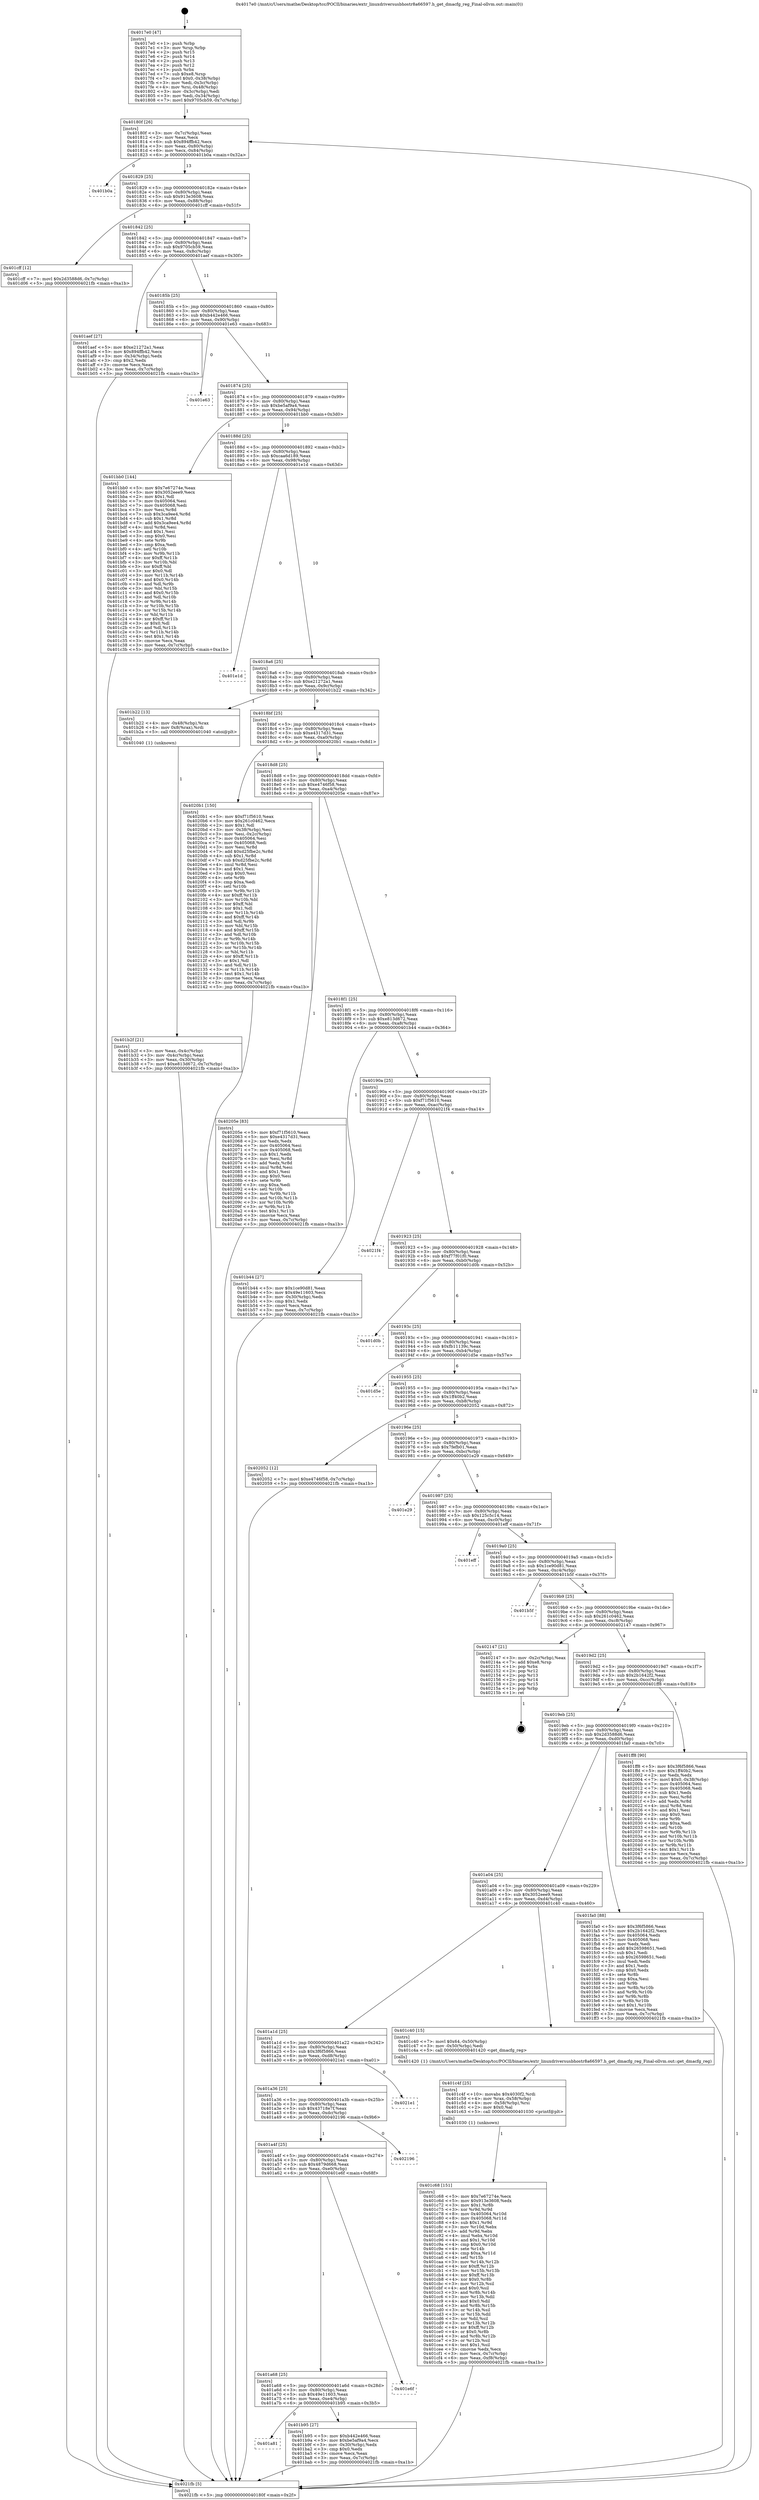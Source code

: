 digraph "0x4017e0" {
  label = "0x4017e0 (/mnt/c/Users/mathe/Desktop/tcc/POCII/binaries/extr_linuxdriversusbhostr8a66597.h_get_dmacfg_reg_Final-ollvm.out::main(0))"
  labelloc = "t"
  node[shape=record]

  Entry [label="",width=0.3,height=0.3,shape=circle,fillcolor=black,style=filled]
  "0x40180f" [label="{
     0x40180f [26]\l
     | [instrs]\l
     &nbsp;&nbsp;0x40180f \<+3\>: mov -0x7c(%rbp),%eax\l
     &nbsp;&nbsp;0x401812 \<+2\>: mov %eax,%ecx\l
     &nbsp;&nbsp;0x401814 \<+6\>: sub $0x894ffb42,%ecx\l
     &nbsp;&nbsp;0x40181a \<+3\>: mov %eax,-0x80(%rbp)\l
     &nbsp;&nbsp;0x40181d \<+6\>: mov %ecx,-0x84(%rbp)\l
     &nbsp;&nbsp;0x401823 \<+6\>: je 0000000000401b0a \<main+0x32a\>\l
  }"]
  "0x401b0a" [label="{
     0x401b0a\l
  }", style=dashed]
  "0x401829" [label="{
     0x401829 [25]\l
     | [instrs]\l
     &nbsp;&nbsp;0x401829 \<+5\>: jmp 000000000040182e \<main+0x4e\>\l
     &nbsp;&nbsp;0x40182e \<+3\>: mov -0x80(%rbp),%eax\l
     &nbsp;&nbsp;0x401831 \<+5\>: sub $0x913e3608,%eax\l
     &nbsp;&nbsp;0x401836 \<+6\>: mov %eax,-0x88(%rbp)\l
     &nbsp;&nbsp;0x40183c \<+6\>: je 0000000000401cff \<main+0x51f\>\l
  }"]
  Exit [label="",width=0.3,height=0.3,shape=circle,fillcolor=black,style=filled,peripheries=2]
  "0x401cff" [label="{
     0x401cff [12]\l
     | [instrs]\l
     &nbsp;&nbsp;0x401cff \<+7\>: movl $0x2d3588d6,-0x7c(%rbp)\l
     &nbsp;&nbsp;0x401d06 \<+5\>: jmp 00000000004021fb \<main+0xa1b\>\l
  }"]
  "0x401842" [label="{
     0x401842 [25]\l
     | [instrs]\l
     &nbsp;&nbsp;0x401842 \<+5\>: jmp 0000000000401847 \<main+0x67\>\l
     &nbsp;&nbsp;0x401847 \<+3\>: mov -0x80(%rbp),%eax\l
     &nbsp;&nbsp;0x40184a \<+5\>: sub $0x9705cb59,%eax\l
     &nbsp;&nbsp;0x40184f \<+6\>: mov %eax,-0x8c(%rbp)\l
     &nbsp;&nbsp;0x401855 \<+6\>: je 0000000000401aef \<main+0x30f\>\l
  }"]
  "0x401c68" [label="{
     0x401c68 [151]\l
     | [instrs]\l
     &nbsp;&nbsp;0x401c68 \<+5\>: mov $0x7e67274e,%ecx\l
     &nbsp;&nbsp;0x401c6d \<+5\>: mov $0x913e3608,%edx\l
     &nbsp;&nbsp;0x401c72 \<+3\>: mov $0x1,%r8b\l
     &nbsp;&nbsp;0x401c75 \<+3\>: xor %r9d,%r9d\l
     &nbsp;&nbsp;0x401c78 \<+8\>: mov 0x405064,%r10d\l
     &nbsp;&nbsp;0x401c80 \<+8\>: mov 0x405068,%r11d\l
     &nbsp;&nbsp;0x401c88 \<+4\>: sub $0x1,%r9d\l
     &nbsp;&nbsp;0x401c8c \<+3\>: mov %r10d,%ebx\l
     &nbsp;&nbsp;0x401c8f \<+3\>: add %r9d,%ebx\l
     &nbsp;&nbsp;0x401c92 \<+4\>: imul %ebx,%r10d\l
     &nbsp;&nbsp;0x401c96 \<+4\>: and $0x1,%r10d\l
     &nbsp;&nbsp;0x401c9a \<+4\>: cmp $0x0,%r10d\l
     &nbsp;&nbsp;0x401c9e \<+4\>: sete %r14b\l
     &nbsp;&nbsp;0x401ca2 \<+4\>: cmp $0xa,%r11d\l
     &nbsp;&nbsp;0x401ca6 \<+4\>: setl %r15b\l
     &nbsp;&nbsp;0x401caa \<+3\>: mov %r14b,%r12b\l
     &nbsp;&nbsp;0x401cad \<+4\>: xor $0xff,%r12b\l
     &nbsp;&nbsp;0x401cb1 \<+3\>: mov %r15b,%r13b\l
     &nbsp;&nbsp;0x401cb4 \<+4\>: xor $0xff,%r13b\l
     &nbsp;&nbsp;0x401cb8 \<+4\>: xor $0x0,%r8b\l
     &nbsp;&nbsp;0x401cbc \<+3\>: mov %r12b,%sil\l
     &nbsp;&nbsp;0x401cbf \<+4\>: and $0x0,%sil\l
     &nbsp;&nbsp;0x401cc3 \<+3\>: and %r8b,%r14b\l
     &nbsp;&nbsp;0x401cc6 \<+3\>: mov %r13b,%dil\l
     &nbsp;&nbsp;0x401cc9 \<+4\>: and $0x0,%dil\l
     &nbsp;&nbsp;0x401ccd \<+3\>: and %r8b,%r15b\l
     &nbsp;&nbsp;0x401cd0 \<+3\>: or %r14b,%sil\l
     &nbsp;&nbsp;0x401cd3 \<+3\>: or %r15b,%dil\l
     &nbsp;&nbsp;0x401cd6 \<+3\>: xor %dil,%sil\l
     &nbsp;&nbsp;0x401cd9 \<+3\>: or %r13b,%r12b\l
     &nbsp;&nbsp;0x401cdc \<+4\>: xor $0xff,%r12b\l
     &nbsp;&nbsp;0x401ce0 \<+4\>: or $0x0,%r8b\l
     &nbsp;&nbsp;0x401ce4 \<+3\>: and %r8b,%r12b\l
     &nbsp;&nbsp;0x401ce7 \<+3\>: or %r12b,%sil\l
     &nbsp;&nbsp;0x401cea \<+4\>: test $0x1,%sil\l
     &nbsp;&nbsp;0x401cee \<+3\>: cmovne %edx,%ecx\l
     &nbsp;&nbsp;0x401cf1 \<+3\>: mov %ecx,-0x7c(%rbp)\l
     &nbsp;&nbsp;0x401cf4 \<+6\>: mov %eax,-0xf8(%rbp)\l
     &nbsp;&nbsp;0x401cfa \<+5\>: jmp 00000000004021fb \<main+0xa1b\>\l
  }"]
  "0x401aef" [label="{
     0x401aef [27]\l
     | [instrs]\l
     &nbsp;&nbsp;0x401aef \<+5\>: mov $0xe21272a1,%eax\l
     &nbsp;&nbsp;0x401af4 \<+5\>: mov $0x894ffb42,%ecx\l
     &nbsp;&nbsp;0x401af9 \<+3\>: mov -0x34(%rbp),%edx\l
     &nbsp;&nbsp;0x401afc \<+3\>: cmp $0x2,%edx\l
     &nbsp;&nbsp;0x401aff \<+3\>: cmovne %ecx,%eax\l
     &nbsp;&nbsp;0x401b02 \<+3\>: mov %eax,-0x7c(%rbp)\l
     &nbsp;&nbsp;0x401b05 \<+5\>: jmp 00000000004021fb \<main+0xa1b\>\l
  }"]
  "0x40185b" [label="{
     0x40185b [25]\l
     | [instrs]\l
     &nbsp;&nbsp;0x40185b \<+5\>: jmp 0000000000401860 \<main+0x80\>\l
     &nbsp;&nbsp;0x401860 \<+3\>: mov -0x80(%rbp),%eax\l
     &nbsp;&nbsp;0x401863 \<+5\>: sub $0xb442e466,%eax\l
     &nbsp;&nbsp;0x401868 \<+6\>: mov %eax,-0x90(%rbp)\l
     &nbsp;&nbsp;0x40186e \<+6\>: je 0000000000401e63 \<main+0x683\>\l
  }"]
  "0x4021fb" [label="{
     0x4021fb [5]\l
     | [instrs]\l
     &nbsp;&nbsp;0x4021fb \<+5\>: jmp 000000000040180f \<main+0x2f\>\l
  }"]
  "0x4017e0" [label="{
     0x4017e0 [47]\l
     | [instrs]\l
     &nbsp;&nbsp;0x4017e0 \<+1\>: push %rbp\l
     &nbsp;&nbsp;0x4017e1 \<+3\>: mov %rsp,%rbp\l
     &nbsp;&nbsp;0x4017e4 \<+2\>: push %r15\l
     &nbsp;&nbsp;0x4017e6 \<+2\>: push %r14\l
     &nbsp;&nbsp;0x4017e8 \<+2\>: push %r13\l
     &nbsp;&nbsp;0x4017ea \<+2\>: push %r12\l
     &nbsp;&nbsp;0x4017ec \<+1\>: push %rbx\l
     &nbsp;&nbsp;0x4017ed \<+7\>: sub $0xe8,%rsp\l
     &nbsp;&nbsp;0x4017f4 \<+7\>: movl $0x0,-0x38(%rbp)\l
     &nbsp;&nbsp;0x4017fb \<+3\>: mov %edi,-0x3c(%rbp)\l
     &nbsp;&nbsp;0x4017fe \<+4\>: mov %rsi,-0x48(%rbp)\l
     &nbsp;&nbsp;0x401802 \<+3\>: mov -0x3c(%rbp),%edi\l
     &nbsp;&nbsp;0x401805 \<+3\>: mov %edi,-0x34(%rbp)\l
     &nbsp;&nbsp;0x401808 \<+7\>: movl $0x9705cb59,-0x7c(%rbp)\l
  }"]
  "0x401c4f" [label="{
     0x401c4f [25]\l
     | [instrs]\l
     &nbsp;&nbsp;0x401c4f \<+10\>: movabs $0x4030f2,%rdi\l
     &nbsp;&nbsp;0x401c59 \<+4\>: mov %rax,-0x58(%rbp)\l
     &nbsp;&nbsp;0x401c5d \<+4\>: mov -0x58(%rbp),%rsi\l
     &nbsp;&nbsp;0x401c61 \<+2\>: mov $0x0,%al\l
     &nbsp;&nbsp;0x401c63 \<+5\>: call 0000000000401030 \<printf@plt\>\l
     | [calls]\l
     &nbsp;&nbsp;0x401030 \{1\} (unknown)\l
  }"]
  "0x401e63" [label="{
     0x401e63\l
  }", style=dashed]
  "0x401874" [label="{
     0x401874 [25]\l
     | [instrs]\l
     &nbsp;&nbsp;0x401874 \<+5\>: jmp 0000000000401879 \<main+0x99\>\l
     &nbsp;&nbsp;0x401879 \<+3\>: mov -0x80(%rbp),%eax\l
     &nbsp;&nbsp;0x40187c \<+5\>: sub $0xbe5af9a4,%eax\l
     &nbsp;&nbsp;0x401881 \<+6\>: mov %eax,-0x94(%rbp)\l
     &nbsp;&nbsp;0x401887 \<+6\>: je 0000000000401bb0 \<main+0x3d0\>\l
  }"]
  "0x401a81" [label="{
     0x401a81\l
  }", style=dashed]
  "0x401bb0" [label="{
     0x401bb0 [144]\l
     | [instrs]\l
     &nbsp;&nbsp;0x401bb0 \<+5\>: mov $0x7e67274e,%eax\l
     &nbsp;&nbsp;0x401bb5 \<+5\>: mov $0x3052eee9,%ecx\l
     &nbsp;&nbsp;0x401bba \<+2\>: mov $0x1,%dl\l
     &nbsp;&nbsp;0x401bbc \<+7\>: mov 0x405064,%esi\l
     &nbsp;&nbsp;0x401bc3 \<+7\>: mov 0x405068,%edi\l
     &nbsp;&nbsp;0x401bca \<+3\>: mov %esi,%r8d\l
     &nbsp;&nbsp;0x401bcd \<+7\>: sub $0x3ca9ee4,%r8d\l
     &nbsp;&nbsp;0x401bd4 \<+4\>: sub $0x1,%r8d\l
     &nbsp;&nbsp;0x401bd8 \<+7\>: add $0x3ca9ee4,%r8d\l
     &nbsp;&nbsp;0x401bdf \<+4\>: imul %r8d,%esi\l
     &nbsp;&nbsp;0x401be3 \<+3\>: and $0x1,%esi\l
     &nbsp;&nbsp;0x401be6 \<+3\>: cmp $0x0,%esi\l
     &nbsp;&nbsp;0x401be9 \<+4\>: sete %r9b\l
     &nbsp;&nbsp;0x401bed \<+3\>: cmp $0xa,%edi\l
     &nbsp;&nbsp;0x401bf0 \<+4\>: setl %r10b\l
     &nbsp;&nbsp;0x401bf4 \<+3\>: mov %r9b,%r11b\l
     &nbsp;&nbsp;0x401bf7 \<+4\>: xor $0xff,%r11b\l
     &nbsp;&nbsp;0x401bfb \<+3\>: mov %r10b,%bl\l
     &nbsp;&nbsp;0x401bfe \<+3\>: xor $0xff,%bl\l
     &nbsp;&nbsp;0x401c01 \<+3\>: xor $0x0,%dl\l
     &nbsp;&nbsp;0x401c04 \<+3\>: mov %r11b,%r14b\l
     &nbsp;&nbsp;0x401c07 \<+4\>: and $0x0,%r14b\l
     &nbsp;&nbsp;0x401c0b \<+3\>: and %dl,%r9b\l
     &nbsp;&nbsp;0x401c0e \<+3\>: mov %bl,%r15b\l
     &nbsp;&nbsp;0x401c11 \<+4\>: and $0x0,%r15b\l
     &nbsp;&nbsp;0x401c15 \<+3\>: and %dl,%r10b\l
     &nbsp;&nbsp;0x401c18 \<+3\>: or %r9b,%r14b\l
     &nbsp;&nbsp;0x401c1b \<+3\>: or %r10b,%r15b\l
     &nbsp;&nbsp;0x401c1e \<+3\>: xor %r15b,%r14b\l
     &nbsp;&nbsp;0x401c21 \<+3\>: or %bl,%r11b\l
     &nbsp;&nbsp;0x401c24 \<+4\>: xor $0xff,%r11b\l
     &nbsp;&nbsp;0x401c28 \<+3\>: or $0x0,%dl\l
     &nbsp;&nbsp;0x401c2b \<+3\>: and %dl,%r11b\l
     &nbsp;&nbsp;0x401c2e \<+3\>: or %r11b,%r14b\l
     &nbsp;&nbsp;0x401c31 \<+4\>: test $0x1,%r14b\l
     &nbsp;&nbsp;0x401c35 \<+3\>: cmovne %ecx,%eax\l
     &nbsp;&nbsp;0x401c38 \<+3\>: mov %eax,-0x7c(%rbp)\l
     &nbsp;&nbsp;0x401c3b \<+5\>: jmp 00000000004021fb \<main+0xa1b\>\l
  }"]
  "0x40188d" [label="{
     0x40188d [25]\l
     | [instrs]\l
     &nbsp;&nbsp;0x40188d \<+5\>: jmp 0000000000401892 \<main+0xb2\>\l
     &nbsp;&nbsp;0x401892 \<+3\>: mov -0x80(%rbp),%eax\l
     &nbsp;&nbsp;0x401895 \<+5\>: sub $0xcaa6d189,%eax\l
     &nbsp;&nbsp;0x40189a \<+6\>: mov %eax,-0x98(%rbp)\l
     &nbsp;&nbsp;0x4018a0 \<+6\>: je 0000000000401e1d \<main+0x63d\>\l
  }"]
  "0x401b95" [label="{
     0x401b95 [27]\l
     | [instrs]\l
     &nbsp;&nbsp;0x401b95 \<+5\>: mov $0xb442e466,%eax\l
     &nbsp;&nbsp;0x401b9a \<+5\>: mov $0xbe5af9a4,%ecx\l
     &nbsp;&nbsp;0x401b9f \<+3\>: mov -0x30(%rbp),%edx\l
     &nbsp;&nbsp;0x401ba2 \<+3\>: cmp $0x0,%edx\l
     &nbsp;&nbsp;0x401ba5 \<+3\>: cmove %ecx,%eax\l
     &nbsp;&nbsp;0x401ba8 \<+3\>: mov %eax,-0x7c(%rbp)\l
     &nbsp;&nbsp;0x401bab \<+5\>: jmp 00000000004021fb \<main+0xa1b\>\l
  }"]
  "0x401e1d" [label="{
     0x401e1d\l
  }", style=dashed]
  "0x4018a6" [label="{
     0x4018a6 [25]\l
     | [instrs]\l
     &nbsp;&nbsp;0x4018a6 \<+5\>: jmp 00000000004018ab \<main+0xcb\>\l
     &nbsp;&nbsp;0x4018ab \<+3\>: mov -0x80(%rbp),%eax\l
     &nbsp;&nbsp;0x4018ae \<+5\>: sub $0xe21272a1,%eax\l
     &nbsp;&nbsp;0x4018b3 \<+6\>: mov %eax,-0x9c(%rbp)\l
     &nbsp;&nbsp;0x4018b9 \<+6\>: je 0000000000401b22 \<main+0x342\>\l
  }"]
  "0x401a68" [label="{
     0x401a68 [25]\l
     | [instrs]\l
     &nbsp;&nbsp;0x401a68 \<+5\>: jmp 0000000000401a6d \<main+0x28d\>\l
     &nbsp;&nbsp;0x401a6d \<+3\>: mov -0x80(%rbp),%eax\l
     &nbsp;&nbsp;0x401a70 \<+5\>: sub $0x49e11603,%eax\l
     &nbsp;&nbsp;0x401a75 \<+6\>: mov %eax,-0xe4(%rbp)\l
     &nbsp;&nbsp;0x401a7b \<+6\>: je 0000000000401b95 \<main+0x3b5\>\l
  }"]
  "0x401b22" [label="{
     0x401b22 [13]\l
     | [instrs]\l
     &nbsp;&nbsp;0x401b22 \<+4\>: mov -0x48(%rbp),%rax\l
     &nbsp;&nbsp;0x401b26 \<+4\>: mov 0x8(%rax),%rdi\l
     &nbsp;&nbsp;0x401b2a \<+5\>: call 0000000000401040 \<atoi@plt\>\l
     | [calls]\l
     &nbsp;&nbsp;0x401040 \{1\} (unknown)\l
  }"]
  "0x4018bf" [label="{
     0x4018bf [25]\l
     | [instrs]\l
     &nbsp;&nbsp;0x4018bf \<+5\>: jmp 00000000004018c4 \<main+0xe4\>\l
     &nbsp;&nbsp;0x4018c4 \<+3\>: mov -0x80(%rbp),%eax\l
     &nbsp;&nbsp;0x4018c7 \<+5\>: sub $0xe4317d31,%eax\l
     &nbsp;&nbsp;0x4018cc \<+6\>: mov %eax,-0xa0(%rbp)\l
     &nbsp;&nbsp;0x4018d2 \<+6\>: je 00000000004020b1 \<main+0x8d1\>\l
  }"]
  "0x401b2f" [label="{
     0x401b2f [21]\l
     | [instrs]\l
     &nbsp;&nbsp;0x401b2f \<+3\>: mov %eax,-0x4c(%rbp)\l
     &nbsp;&nbsp;0x401b32 \<+3\>: mov -0x4c(%rbp),%eax\l
     &nbsp;&nbsp;0x401b35 \<+3\>: mov %eax,-0x30(%rbp)\l
     &nbsp;&nbsp;0x401b38 \<+7\>: movl $0xe813d672,-0x7c(%rbp)\l
     &nbsp;&nbsp;0x401b3f \<+5\>: jmp 00000000004021fb \<main+0xa1b\>\l
  }"]
  "0x401e6f" [label="{
     0x401e6f\l
  }", style=dashed]
  "0x4020b1" [label="{
     0x4020b1 [150]\l
     | [instrs]\l
     &nbsp;&nbsp;0x4020b1 \<+5\>: mov $0xf71f5610,%eax\l
     &nbsp;&nbsp;0x4020b6 \<+5\>: mov $0x261c0462,%ecx\l
     &nbsp;&nbsp;0x4020bb \<+2\>: mov $0x1,%dl\l
     &nbsp;&nbsp;0x4020bd \<+3\>: mov -0x38(%rbp),%esi\l
     &nbsp;&nbsp;0x4020c0 \<+3\>: mov %esi,-0x2c(%rbp)\l
     &nbsp;&nbsp;0x4020c3 \<+7\>: mov 0x405064,%esi\l
     &nbsp;&nbsp;0x4020ca \<+7\>: mov 0x405068,%edi\l
     &nbsp;&nbsp;0x4020d1 \<+3\>: mov %esi,%r8d\l
     &nbsp;&nbsp;0x4020d4 \<+7\>: add $0xd25fbe2c,%r8d\l
     &nbsp;&nbsp;0x4020db \<+4\>: sub $0x1,%r8d\l
     &nbsp;&nbsp;0x4020df \<+7\>: sub $0xd25fbe2c,%r8d\l
     &nbsp;&nbsp;0x4020e6 \<+4\>: imul %r8d,%esi\l
     &nbsp;&nbsp;0x4020ea \<+3\>: and $0x1,%esi\l
     &nbsp;&nbsp;0x4020ed \<+3\>: cmp $0x0,%esi\l
     &nbsp;&nbsp;0x4020f0 \<+4\>: sete %r9b\l
     &nbsp;&nbsp;0x4020f4 \<+3\>: cmp $0xa,%edi\l
     &nbsp;&nbsp;0x4020f7 \<+4\>: setl %r10b\l
     &nbsp;&nbsp;0x4020fb \<+3\>: mov %r9b,%r11b\l
     &nbsp;&nbsp;0x4020fe \<+4\>: xor $0xff,%r11b\l
     &nbsp;&nbsp;0x402102 \<+3\>: mov %r10b,%bl\l
     &nbsp;&nbsp;0x402105 \<+3\>: xor $0xff,%bl\l
     &nbsp;&nbsp;0x402108 \<+3\>: xor $0x1,%dl\l
     &nbsp;&nbsp;0x40210b \<+3\>: mov %r11b,%r14b\l
     &nbsp;&nbsp;0x40210e \<+4\>: and $0xff,%r14b\l
     &nbsp;&nbsp;0x402112 \<+3\>: and %dl,%r9b\l
     &nbsp;&nbsp;0x402115 \<+3\>: mov %bl,%r15b\l
     &nbsp;&nbsp;0x402118 \<+4\>: and $0xff,%r15b\l
     &nbsp;&nbsp;0x40211c \<+3\>: and %dl,%r10b\l
     &nbsp;&nbsp;0x40211f \<+3\>: or %r9b,%r14b\l
     &nbsp;&nbsp;0x402122 \<+3\>: or %r10b,%r15b\l
     &nbsp;&nbsp;0x402125 \<+3\>: xor %r15b,%r14b\l
     &nbsp;&nbsp;0x402128 \<+3\>: or %bl,%r11b\l
     &nbsp;&nbsp;0x40212b \<+4\>: xor $0xff,%r11b\l
     &nbsp;&nbsp;0x40212f \<+3\>: or $0x1,%dl\l
     &nbsp;&nbsp;0x402132 \<+3\>: and %dl,%r11b\l
     &nbsp;&nbsp;0x402135 \<+3\>: or %r11b,%r14b\l
     &nbsp;&nbsp;0x402138 \<+4\>: test $0x1,%r14b\l
     &nbsp;&nbsp;0x40213c \<+3\>: cmovne %ecx,%eax\l
     &nbsp;&nbsp;0x40213f \<+3\>: mov %eax,-0x7c(%rbp)\l
     &nbsp;&nbsp;0x402142 \<+5\>: jmp 00000000004021fb \<main+0xa1b\>\l
  }"]
  "0x4018d8" [label="{
     0x4018d8 [25]\l
     | [instrs]\l
     &nbsp;&nbsp;0x4018d8 \<+5\>: jmp 00000000004018dd \<main+0xfd\>\l
     &nbsp;&nbsp;0x4018dd \<+3\>: mov -0x80(%rbp),%eax\l
     &nbsp;&nbsp;0x4018e0 \<+5\>: sub $0xe4746f58,%eax\l
     &nbsp;&nbsp;0x4018e5 \<+6\>: mov %eax,-0xa4(%rbp)\l
     &nbsp;&nbsp;0x4018eb \<+6\>: je 000000000040205e \<main+0x87e\>\l
  }"]
  "0x401a4f" [label="{
     0x401a4f [25]\l
     | [instrs]\l
     &nbsp;&nbsp;0x401a4f \<+5\>: jmp 0000000000401a54 \<main+0x274\>\l
     &nbsp;&nbsp;0x401a54 \<+3\>: mov -0x80(%rbp),%eax\l
     &nbsp;&nbsp;0x401a57 \<+5\>: sub $0x4879d668,%eax\l
     &nbsp;&nbsp;0x401a5c \<+6\>: mov %eax,-0xe0(%rbp)\l
     &nbsp;&nbsp;0x401a62 \<+6\>: je 0000000000401e6f \<main+0x68f\>\l
  }"]
  "0x40205e" [label="{
     0x40205e [83]\l
     | [instrs]\l
     &nbsp;&nbsp;0x40205e \<+5\>: mov $0xf71f5610,%eax\l
     &nbsp;&nbsp;0x402063 \<+5\>: mov $0xe4317d31,%ecx\l
     &nbsp;&nbsp;0x402068 \<+2\>: xor %edx,%edx\l
     &nbsp;&nbsp;0x40206a \<+7\>: mov 0x405064,%esi\l
     &nbsp;&nbsp;0x402071 \<+7\>: mov 0x405068,%edi\l
     &nbsp;&nbsp;0x402078 \<+3\>: sub $0x1,%edx\l
     &nbsp;&nbsp;0x40207b \<+3\>: mov %esi,%r8d\l
     &nbsp;&nbsp;0x40207e \<+3\>: add %edx,%r8d\l
     &nbsp;&nbsp;0x402081 \<+4\>: imul %r8d,%esi\l
     &nbsp;&nbsp;0x402085 \<+3\>: and $0x1,%esi\l
     &nbsp;&nbsp;0x402088 \<+3\>: cmp $0x0,%esi\l
     &nbsp;&nbsp;0x40208b \<+4\>: sete %r9b\l
     &nbsp;&nbsp;0x40208f \<+3\>: cmp $0xa,%edi\l
     &nbsp;&nbsp;0x402092 \<+4\>: setl %r10b\l
     &nbsp;&nbsp;0x402096 \<+3\>: mov %r9b,%r11b\l
     &nbsp;&nbsp;0x402099 \<+3\>: and %r10b,%r11b\l
     &nbsp;&nbsp;0x40209c \<+3\>: xor %r10b,%r9b\l
     &nbsp;&nbsp;0x40209f \<+3\>: or %r9b,%r11b\l
     &nbsp;&nbsp;0x4020a2 \<+4\>: test $0x1,%r11b\l
     &nbsp;&nbsp;0x4020a6 \<+3\>: cmovne %ecx,%eax\l
     &nbsp;&nbsp;0x4020a9 \<+3\>: mov %eax,-0x7c(%rbp)\l
     &nbsp;&nbsp;0x4020ac \<+5\>: jmp 00000000004021fb \<main+0xa1b\>\l
  }"]
  "0x4018f1" [label="{
     0x4018f1 [25]\l
     | [instrs]\l
     &nbsp;&nbsp;0x4018f1 \<+5\>: jmp 00000000004018f6 \<main+0x116\>\l
     &nbsp;&nbsp;0x4018f6 \<+3\>: mov -0x80(%rbp),%eax\l
     &nbsp;&nbsp;0x4018f9 \<+5\>: sub $0xe813d672,%eax\l
     &nbsp;&nbsp;0x4018fe \<+6\>: mov %eax,-0xa8(%rbp)\l
     &nbsp;&nbsp;0x401904 \<+6\>: je 0000000000401b44 \<main+0x364\>\l
  }"]
  "0x402196" [label="{
     0x402196\l
  }", style=dashed]
  "0x401b44" [label="{
     0x401b44 [27]\l
     | [instrs]\l
     &nbsp;&nbsp;0x401b44 \<+5\>: mov $0x1ce90d81,%eax\l
     &nbsp;&nbsp;0x401b49 \<+5\>: mov $0x49e11603,%ecx\l
     &nbsp;&nbsp;0x401b4e \<+3\>: mov -0x30(%rbp),%edx\l
     &nbsp;&nbsp;0x401b51 \<+3\>: cmp $0x1,%edx\l
     &nbsp;&nbsp;0x401b54 \<+3\>: cmovl %ecx,%eax\l
     &nbsp;&nbsp;0x401b57 \<+3\>: mov %eax,-0x7c(%rbp)\l
     &nbsp;&nbsp;0x401b5a \<+5\>: jmp 00000000004021fb \<main+0xa1b\>\l
  }"]
  "0x40190a" [label="{
     0x40190a [25]\l
     | [instrs]\l
     &nbsp;&nbsp;0x40190a \<+5\>: jmp 000000000040190f \<main+0x12f\>\l
     &nbsp;&nbsp;0x40190f \<+3\>: mov -0x80(%rbp),%eax\l
     &nbsp;&nbsp;0x401912 \<+5\>: sub $0xf71f5610,%eax\l
     &nbsp;&nbsp;0x401917 \<+6\>: mov %eax,-0xac(%rbp)\l
     &nbsp;&nbsp;0x40191d \<+6\>: je 00000000004021f4 \<main+0xa14\>\l
  }"]
  "0x401a36" [label="{
     0x401a36 [25]\l
     | [instrs]\l
     &nbsp;&nbsp;0x401a36 \<+5\>: jmp 0000000000401a3b \<main+0x25b\>\l
     &nbsp;&nbsp;0x401a3b \<+3\>: mov -0x80(%rbp),%eax\l
     &nbsp;&nbsp;0x401a3e \<+5\>: sub $0x43718e7f,%eax\l
     &nbsp;&nbsp;0x401a43 \<+6\>: mov %eax,-0xdc(%rbp)\l
     &nbsp;&nbsp;0x401a49 \<+6\>: je 0000000000402196 \<main+0x9b6\>\l
  }"]
  "0x4021f4" [label="{
     0x4021f4\l
  }", style=dashed]
  "0x401923" [label="{
     0x401923 [25]\l
     | [instrs]\l
     &nbsp;&nbsp;0x401923 \<+5\>: jmp 0000000000401928 \<main+0x148\>\l
     &nbsp;&nbsp;0x401928 \<+3\>: mov -0x80(%rbp),%eax\l
     &nbsp;&nbsp;0x40192b \<+5\>: sub $0xf77f01f0,%eax\l
     &nbsp;&nbsp;0x401930 \<+6\>: mov %eax,-0xb0(%rbp)\l
     &nbsp;&nbsp;0x401936 \<+6\>: je 0000000000401d0b \<main+0x52b\>\l
  }"]
  "0x4021e1" [label="{
     0x4021e1\l
  }", style=dashed]
  "0x401d0b" [label="{
     0x401d0b\l
  }", style=dashed]
  "0x40193c" [label="{
     0x40193c [25]\l
     | [instrs]\l
     &nbsp;&nbsp;0x40193c \<+5\>: jmp 0000000000401941 \<main+0x161\>\l
     &nbsp;&nbsp;0x401941 \<+3\>: mov -0x80(%rbp),%eax\l
     &nbsp;&nbsp;0x401944 \<+5\>: sub $0xfb11139c,%eax\l
     &nbsp;&nbsp;0x401949 \<+6\>: mov %eax,-0xb4(%rbp)\l
     &nbsp;&nbsp;0x40194f \<+6\>: je 0000000000401d5e \<main+0x57e\>\l
  }"]
  "0x401a1d" [label="{
     0x401a1d [25]\l
     | [instrs]\l
     &nbsp;&nbsp;0x401a1d \<+5\>: jmp 0000000000401a22 \<main+0x242\>\l
     &nbsp;&nbsp;0x401a22 \<+3\>: mov -0x80(%rbp),%eax\l
     &nbsp;&nbsp;0x401a25 \<+5\>: sub $0x3f6f5866,%eax\l
     &nbsp;&nbsp;0x401a2a \<+6\>: mov %eax,-0xd8(%rbp)\l
     &nbsp;&nbsp;0x401a30 \<+6\>: je 00000000004021e1 \<main+0xa01\>\l
  }"]
  "0x401d5e" [label="{
     0x401d5e\l
  }", style=dashed]
  "0x401955" [label="{
     0x401955 [25]\l
     | [instrs]\l
     &nbsp;&nbsp;0x401955 \<+5\>: jmp 000000000040195a \<main+0x17a\>\l
     &nbsp;&nbsp;0x40195a \<+3\>: mov -0x80(%rbp),%eax\l
     &nbsp;&nbsp;0x40195d \<+5\>: sub $0x1ff40b2,%eax\l
     &nbsp;&nbsp;0x401962 \<+6\>: mov %eax,-0xb8(%rbp)\l
     &nbsp;&nbsp;0x401968 \<+6\>: je 0000000000402052 \<main+0x872\>\l
  }"]
  "0x401c40" [label="{
     0x401c40 [15]\l
     | [instrs]\l
     &nbsp;&nbsp;0x401c40 \<+7\>: movl $0x64,-0x50(%rbp)\l
     &nbsp;&nbsp;0x401c47 \<+3\>: mov -0x50(%rbp),%edi\l
     &nbsp;&nbsp;0x401c4a \<+5\>: call 0000000000401420 \<get_dmacfg_reg\>\l
     | [calls]\l
     &nbsp;&nbsp;0x401420 \{1\} (/mnt/c/Users/mathe/Desktop/tcc/POCII/binaries/extr_linuxdriversusbhostr8a66597.h_get_dmacfg_reg_Final-ollvm.out::get_dmacfg_reg)\l
  }"]
  "0x402052" [label="{
     0x402052 [12]\l
     | [instrs]\l
     &nbsp;&nbsp;0x402052 \<+7\>: movl $0xe4746f58,-0x7c(%rbp)\l
     &nbsp;&nbsp;0x402059 \<+5\>: jmp 00000000004021fb \<main+0xa1b\>\l
  }"]
  "0x40196e" [label="{
     0x40196e [25]\l
     | [instrs]\l
     &nbsp;&nbsp;0x40196e \<+5\>: jmp 0000000000401973 \<main+0x193\>\l
     &nbsp;&nbsp;0x401973 \<+3\>: mov -0x80(%rbp),%eax\l
     &nbsp;&nbsp;0x401976 \<+5\>: sub $0x7fefb01,%eax\l
     &nbsp;&nbsp;0x40197b \<+6\>: mov %eax,-0xbc(%rbp)\l
     &nbsp;&nbsp;0x401981 \<+6\>: je 0000000000401e29 \<main+0x649\>\l
  }"]
  "0x401a04" [label="{
     0x401a04 [25]\l
     | [instrs]\l
     &nbsp;&nbsp;0x401a04 \<+5\>: jmp 0000000000401a09 \<main+0x229\>\l
     &nbsp;&nbsp;0x401a09 \<+3\>: mov -0x80(%rbp),%eax\l
     &nbsp;&nbsp;0x401a0c \<+5\>: sub $0x3052eee9,%eax\l
     &nbsp;&nbsp;0x401a11 \<+6\>: mov %eax,-0xd4(%rbp)\l
     &nbsp;&nbsp;0x401a17 \<+6\>: je 0000000000401c40 \<main+0x460\>\l
  }"]
  "0x401e29" [label="{
     0x401e29\l
  }", style=dashed]
  "0x401987" [label="{
     0x401987 [25]\l
     | [instrs]\l
     &nbsp;&nbsp;0x401987 \<+5\>: jmp 000000000040198c \<main+0x1ac\>\l
     &nbsp;&nbsp;0x40198c \<+3\>: mov -0x80(%rbp),%eax\l
     &nbsp;&nbsp;0x40198f \<+5\>: sub $0x125c5c14,%eax\l
     &nbsp;&nbsp;0x401994 \<+6\>: mov %eax,-0xc0(%rbp)\l
     &nbsp;&nbsp;0x40199a \<+6\>: je 0000000000401eff \<main+0x71f\>\l
  }"]
  "0x401fa0" [label="{
     0x401fa0 [88]\l
     | [instrs]\l
     &nbsp;&nbsp;0x401fa0 \<+5\>: mov $0x3f6f5866,%eax\l
     &nbsp;&nbsp;0x401fa5 \<+5\>: mov $0x2b1642f2,%ecx\l
     &nbsp;&nbsp;0x401faa \<+7\>: mov 0x405064,%edx\l
     &nbsp;&nbsp;0x401fb1 \<+7\>: mov 0x405068,%esi\l
     &nbsp;&nbsp;0x401fb8 \<+2\>: mov %edx,%edi\l
     &nbsp;&nbsp;0x401fba \<+6\>: add $0x26598651,%edi\l
     &nbsp;&nbsp;0x401fc0 \<+3\>: sub $0x1,%edi\l
     &nbsp;&nbsp;0x401fc3 \<+6\>: sub $0x26598651,%edi\l
     &nbsp;&nbsp;0x401fc9 \<+3\>: imul %edi,%edx\l
     &nbsp;&nbsp;0x401fcc \<+3\>: and $0x1,%edx\l
     &nbsp;&nbsp;0x401fcf \<+3\>: cmp $0x0,%edx\l
     &nbsp;&nbsp;0x401fd2 \<+4\>: sete %r8b\l
     &nbsp;&nbsp;0x401fd6 \<+3\>: cmp $0xa,%esi\l
     &nbsp;&nbsp;0x401fd9 \<+4\>: setl %r9b\l
     &nbsp;&nbsp;0x401fdd \<+3\>: mov %r8b,%r10b\l
     &nbsp;&nbsp;0x401fe0 \<+3\>: and %r9b,%r10b\l
     &nbsp;&nbsp;0x401fe3 \<+3\>: xor %r9b,%r8b\l
     &nbsp;&nbsp;0x401fe6 \<+3\>: or %r8b,%r10b\l
     &nbsp;&nbsp;0x401fe9 \<+4\>: test $0x1,%r10b\l
     &nbsp;&nbsp;0x401fed \<+3\>: cmovne %ecx,%eax\l
     &nbsp;&nbsp;0x401ff0 \<+3\>: mov %eax,-0x7c(%rbp)\l
     &nbsp;&nbsp;0x401ff3 \<+5\>: jmp 00000000004021fb \<main+0xa1b\>\l
  }"]
  "0x401eff" [label="{
     0x401eff\l
  }", style=dashed]
  "0x4019a0" [label="{
     0x4019a0 [25]\l
     | [instrs]\l
     &nbsp;&nbsp;0x4019a0 \<+5\>: jmp 00000000004019a5 \<main+0x1c5\>\l
     &nbsp;&nbsp;0x4019a5 \<+3\>: mov -0x80(%rbp),%eax\l
     &nbsp;&nbsp;0x4019a8 \<+5\>: sub $0x1ce90d81,%eax\l
     &nbsp;&nbsp;0x4019ad \<+6\>: mov %eax,-0xc4(%rbp)\l
     &nbsp;&nbsp;0x4019b3 \<+6\>: je 0000000000401b5f \<main+0x37f\>\l
  }"]
  "0x4019eb" [label="{
     0x4019eb [25]\l
     | [instrs]\l
     &nbsp;&nbsp;0x4019eb \<+5\>: jmp 00000000004019f0 \<main+0x210\>\l
     &nbsp;&nbsp;0x4019f0 \<+3\>: mov -0x80(%rbp),%eax\l
     &nbsp;&nbsp;0x4019f3 \<+5\>: sub $0x2d3588d6,%eax\l
     &nbsp;&nbsp;0x4019f8 \<+6\>: mov %eax,-0xd0(%rbp)\l
     &nbsp;&nbsp;0x4019fe \<+6\>: je 0000000000401fa0 \<main+0x7c0\>\l
  }"]
  "0x401b5f" [label="{
     0x401b5f\l
  }", style=dashed]
  "0x4019b9" [label="{
     0x4019b9 [25]\l
     | [instrs]\l
     &nbsp;&nbsp;0x4019b9 \<+5\>: jmp 00000000004019be \<main+0x1de\>\l
     &nbsp;&nbsp;0x4019be \<+3\>: mov -0x80(%rbp),%eax\l
     &nbsp;&nbsp;0x4019c1 \<+5\>: sub $0x261c0462,%eax\l
     &nbsp;&nbsp;0x4019c6 \<+6\>: mov %eax,-0xc8(%rbp)\l
     &nbsp;&nbsp;0x4019cc \<+6\>: je 0000000000402147 \<main+0x967\>\l
  }"]
  "0x401ff8" [label="{
     0x401ff8 [90]\l
     | [instrs]\l
     &nbsp;&nbsp;0x401ff8 \<+5\>: mov $0x3f6f5866,%eax\l
     &nbsp;&nbsp;0x401ffd \<+5\>: mov $0x1ff40b2,%ecx\l
     &nbsp;&nbsp;0x402002 \<+2\>: xor %edx,%edx\l
     &nbsp;&nbsp;0x402004 \<+7\>: movl $0x0,-0x38(%rbp)\l
     &nbsp;&nbsp;0x40200b \<+7\>: mov 0x405064,%esi\l
     &nbsp;&nbsp;0x402012 \<+7\>: mov 0x405068,%edi\l
     &nbsp;&nbsp;0x402019 \<+3\>: sub $0x1,%edx\l
     &nbsp;&nbsp;0x40201c \<+3\>: mov %esi,%r8d\l
     &nbsp;&nbsp;0x40201f \<+3\>: add %edx,%r8d\l
     &nbsp;&nbsp;0x402022 \<+4\>: imul %r8d,%esi\l
     &nbsp;&nbsp;0x402026 \<+3\>: and $0x1,%esi\l
     &nbsp;&nbsp;0x402029 \<+3\>: cmp $0x0,%esi\l
     &nbsp;&nbsp;0x40202c \<+4\>: sete %r9b\l
     &nbsp;&nbsp;0x402030 \<+3\>: cmp $0xa,%edi\l
     &nbsp;&nbsp;0x402033 \<+4\>: setl %r10b\l
     &nbsp;&nbsp;0x402037 \<+3\>: mov %r9b,%r11b\l
     &nbsp;&nbsp;0x40203a \<+3\>: and %r10b,%r11b\l
     &nbsp;&nbsp;0x40203d \<+3\>: xor %r10b,%r9b\l
     &nbsp;&nbsp;0x402040 \<+3\>: or %r9b,%r11b\l
     &nbsp;&nbsp;0x402043 \<+4\>: test $0x1,%r11b\l
     &nbsp;&nbsp;0x402047 \<+3\>: cmovne %ecx,%eax\l
     &nbsp;&nbsp;0x40204a \<+3\>: mov %eax,-0x7c(%rbp)\l
     &nbsp;&nbsp;0x40204d \<+5\>: jmp 00000000004021fb \<main+0xa1b\>\l
  }"]
  "0x402147" [label="{
     0x402147 [21]\l
     | [instrs]\l
     &nbsp;&nbsp;0x402147 \<+3\>: mov -0x2c(%rbp),%eax\l
     &nbsp;&nbsp;0x40214a \<+7\>: add $0xe8,%rsp\l
     &nbsp;&nbsp;0x402151 \<+1\>: pop %rbx\l
     &nbsp;&nbsp;0x402152 \<+2\>: pop %r12\l
     &nbsp;&nbsp;0x402154 \<+2\>: pop %r13\l
     &nbsp;&nbsp;0x402156 \<+2\>: pop %r14\l
     &nbsp;&nbsp;0x402158 \<+2\>: pop %r15\l
     &nbsp;&nbsp;0x40215a \<+1\>: pop %rbp\l
     &nbsp;&nbsp;0x40215b \<+1\>: ret\l
  }"]
  "0x4019d2" [label="{
     0x4019d2 [25]\l
     | [instrs]\l
     &nbsp;&nbsp;0x4019d2 \<+5\>: jmp 00000000004019d7 \<main+0x1f7\>\l
     &nbsp;&nbsp;0x4019d7 \<+3\>: mov -0x80(%rbp),%eax\l
     &nbsp;&nbsp;0x4019da \<+5\>: sub $0x2b1642f2,%eax\l
     &nbsp;&nbsp;0x4019df \<+6\>: mov %eax,-0xcc(%rbp)\l
     &nbsp;&nbsp;0x4019e5 \<+6\>: je 0000000000401ff8 \<main+0x818\>\l
  }"]
  Entry -> "0x4017e0" [label=" 1"]
  "0x40180f" -> "0x401b0a" [label=" 0"]
  "0x40180f" -> "0x401829" [label=" 13"]
  "0x402147" -> Exit [label=" 1"]
  "0x401829" -> "0x401cff" [label=" 1"]
  "0x401829" -> "0x401842" [label=" 12"]
  "0x4020b1" -> "0x4021fb" [label=" 1"]
  "0x401842" -> "0x401aef" [label=" 1"]
  "0x401842" -> "0x40185b" [label=" 11"]
  "0x401aef" -> "0x4021fb" [label=" 1"]
  "0x4017e0" -> "0x40180f" [label=" 1"]
  "0x4021fb" -> "0x40180f" [label=" 12"]
  "0x40205e" -> "0x4021fb" [label=" 1"]
  "0x40185b" -> "0x401e63" [label=" 0"]
  "0x40185b" -> "0x401874" [label=" 11"]
  "0x402052" -> "0x4021fb" [label=" 1"]
  "0x401874" -> "0x401bb0" [label=" 1"]
  "0x401874" -> "0x40188d" [label=" 10"]
  "0x401ff8" -> "0x4021fb" [label=" 1"]
  "0x40188d" -> "0x401e1d" [label=" 0"]
  "0x40188d" -> "0x4018a6" [label=" 10"]
  "0x401fa0" -> "0x4021fb" [label=" 1"]
  "0x4018a6" -> "0x401b22" [label=" 1"]
  "0x4018a6" -> "0x4018bf" [label=" 9"]
  "0x401b22" -> "0x401b2f" [label=" 1"]
  "0x401b2f" -> "0x4021fb" [label=" 1"]
  "0x401c68" -> "0x4021fb" [label=" 1"]
  "0x4018bf" -> "0x4020b1" [label=" 1"]
  "0x4018bf" -> "0x4018d8" [label=" 8"]
  "0x401c4f" -> "0x401c68" [label=" 1"]
  "0x4018d8" -> "0x40205e" [label=" 1"]
  "0x4018d8" -> "0x4018f1" [label=" 7"]
  "0x401bb0" -> "0x4021fb" [label=" 1"]
  "0x4018f1" -> "0x401b44" [label=" 1"]
  "0x4018f1" -> "0x40190a" [label=" 6"]
  "0x401b44" -> "0x4021fb" [label=" 1"]
  "0x401b95" -> "0x4021fb" [label=" 1"]
  "0x40190a" -> "0x4021f4" [label=" 0"]
  "0x40190a" -> "0x401923" [label=" 6"]
  "0x401a68" -> "0x401b95" [label=" 1"]
  "0x401923" -> "0x401d0b" [label=" 0"]
  "0x401923" -> "0x40193c" [label=" 6"]
  "0x401cff" -> "0x4021fb" [label=" 1"]
  "0x40193c" -> "0x401d5e" [label=" 0"]
  "0x40193c" -> "0x401955" [label=" 6"]
  "0x401a4f" -> "0x401e6f" [label=" 0"]
  "0x401955" -> "0x402052" [label=" 1"]
  "0x401955" -> "0x40196e" [label=" 5"]
  "0x401c40" -> "0x401c4f" [label=" 1"]
  "0x40196e" -> "0x401e29" [label=" 0"]
  "0x40196e" -> "0x401987" [label=" 5"]
  "0x401a36" -> "0x402196" [label=" 0"]
  "0x401987" -> "0x401eff" [label=" 0"]
  "0x401987" -> "0x4019a0" [label=" 5"]
  "0x401a68" -> "0x401a81" [label=" 0"]
  "0x4019a0" -> "0x401b5f" [label=" 0"]
  "0x4019a0" -> "0x4019b9" [label=" 5"]
  "0x401a1d" -> "0x4021e1" [label=" 0"]
  "0x4019b9" -> "0x402147" [label=" 1"]
  "0x4019b9" -> "0x4019d2" [label=" 4"]
  "0x401a4f" -> "0x401a68" [label=" 1"]
  "0x4019d2" -> "0x401ff8" [label=" 1"]
  "0x4019d2" -> "0x4019eb" [label=" 3"]
  "0x401a1d" -> "0x401a36" [label=" 1"]
  "0x4019eb" -> "0x401fa0" [label=" 1"]
  "0x4019eb" -> "0x401a04" [label=" 2"]
  "0x401a36" -> "0x401a4f" [label=" 1"]
  "0x401a04" -> "0x401c40" [label=" 1"]
  "0x401a04" -> "0x401a1d" [label=" 1"]
}
